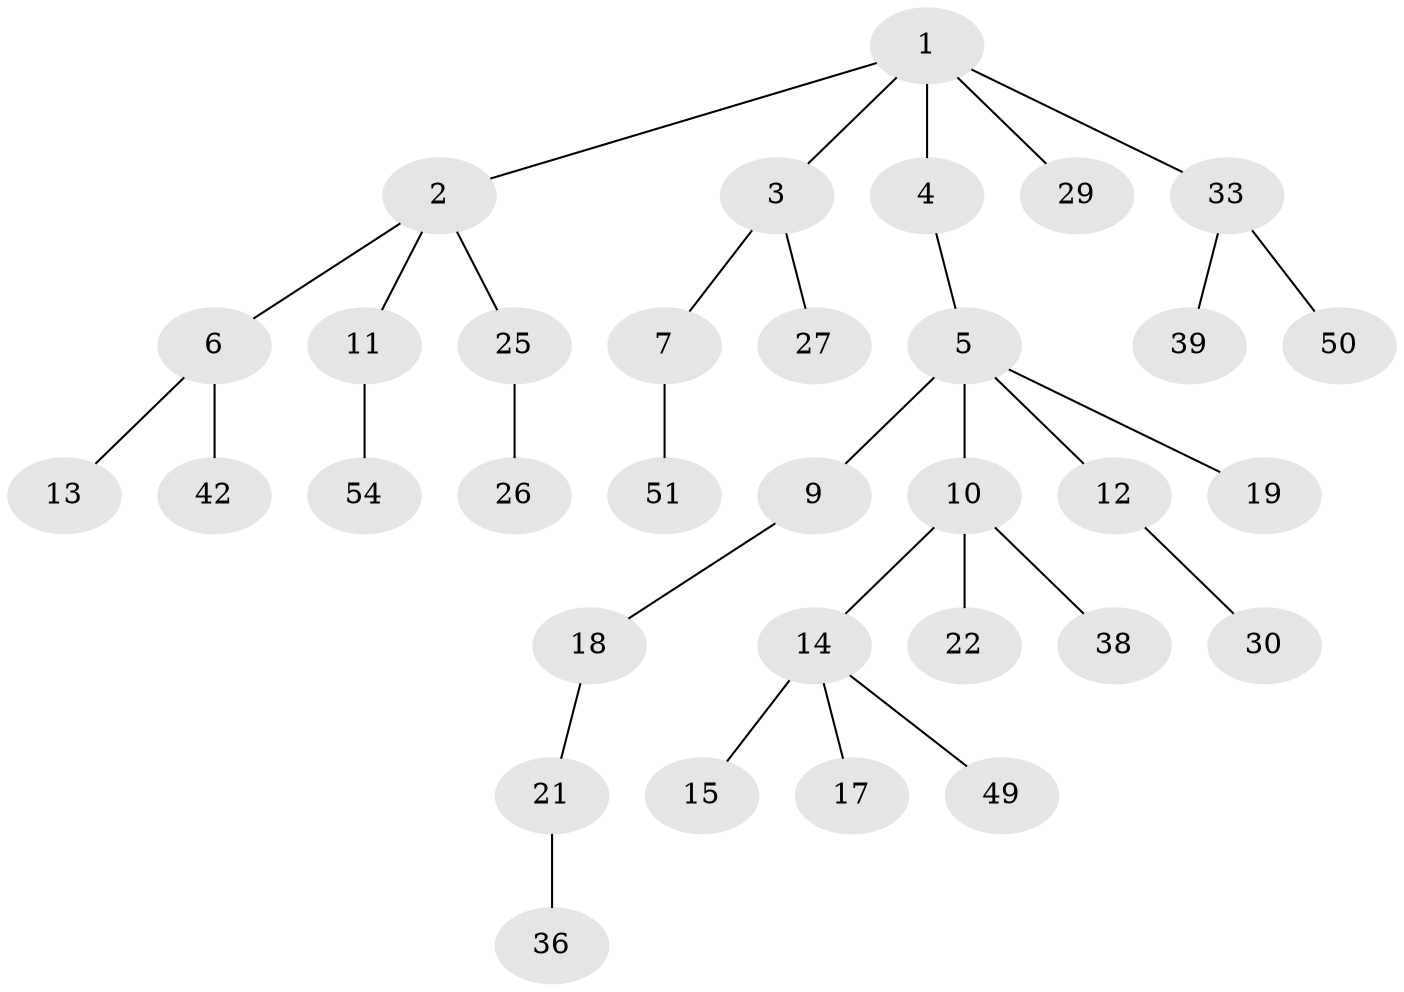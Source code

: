 // original degree distribution, {6: 0.017857142857142856, 5: 0.017857142857142856, 3: 0.17857142857142858, 2: 0.2857142857142857, 4: 0.05357142857142857, 1: 0.44642857142857145}
// Generated by graph-tools (version 1.1) at 2025/42/03/06/25 10:42:03]
// undirected, 33 vertices, 32 edges
graph export_dot {
graph [start="1"]
  node [color=gray90,style=filled];
  1 [super="+16"];
  2 [super="+53"];
  3;
  4;
  5 [super="+8"];
  6 [super="+32"];
  7 [super="+34"];
  9;
  10 [super="+20"];
  11 [super="+44"];
  12 [super="+28"];
  13 [super="+45"];
  14 [super="+37"];
  15;
  17 [super="+47"];
  18 [super="+23"];
  19 [super="+31"];
  21 [super="+35"];
  22 [super="+24"];
  25 [super="+41"];
  26 [super="+48"];
  27 [super="+40"];
  29 [super="+52"];
  30;
  33 [super="+43"];
  36;
  38;
  39 [super="+46"];
  42;
  49 [super="+55"];
  50;
  51 [super="+56"];
  54;
  1 -- 2;
  1 -- 3;
  1 -- 4;
  1 -- 29;
  1 -- 33;
  2 -- 6;
  2 -- 11;
  2 -- 25;
  3 -- 7;
  3 -- 27;
  4 -- 5;
  5 -- 10;
  5 -- 9;
  5 -- 19;
  5 -- 12;
  6 -- 13;
  6 -- 42;
  7 -- 51;
  9 -- 18;
  10 -- 14;
  10 -- 38;
  10 -- 22;
  11 -- 54;
  12 -- 30;
  14 -- 15;
  14 -- 17;
  14 -- 49;
  18 -- 21;
  21 -- 36;
  25 -- 26;
  33 -- 39;
  33 -- 50;
}
